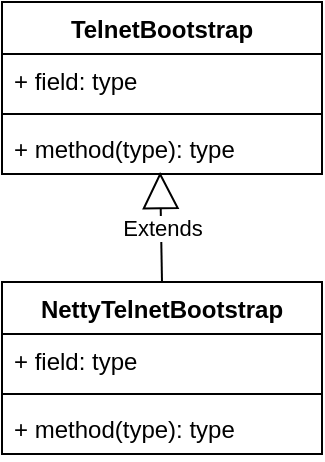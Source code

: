 <mxfile version="13.9.8" type="device"><diagram id="MrUoNaxsnUc967TiyEvW" name="第 1 页"><mxGraphModel dx="1186" dy="591" grid="1" gridSize="10" guides="1" tooltips="1" connect="1" arrows="1" fold="1" page="1" pageScale="1" pageWidth="33000" pageHeight="46810" math="0" shadow="0"><root><mxCell id="0"/><mxCell id="1" parent="0"/><mxCell id="-2sbWNMy5-JLKZVDwv7R-1" value="TelnetBootstrap" style="swimlane;fontStyle=1;align=center;verticalAlign=top;childLayout=stackLayout;horizontal=1;startSize=26;horizontalStack=0;resizeParent=1;resizeParentMax=0;resizeLast=0;collapsible=1;marginBottom=0;" vertex="1" parent="1"><mxGeometry x="490" y="190" width="160" height="86" as="geometry"/></mxCell><mxCell id="-2sbWNMy5-JLKZVDwv7R-2" value="+ field: type" style="text;strokeColor=none;fillColor=none;align=left;verticalAlign=top;spacingLeft=4;spacingRight=4;overflow=hidden;rotatable=0;points=[[0,0.5],[1,0.5]];portConstraint=eastwest;" vertex="1" parent="-2sbWNMy5-JLKZVDwv7R-1"><mxGeometry y="26" width="160" height="26" as="geometry"/></mxCell><mxCell id="-2sbWNMy5-JLKZVDwv7R-3" value="" style="line;strokeWidth=1;fillColor=none;align=left;verticalAlign=middle;spacingTop=-1;spacingLeft=3;spacingRight=3;rotatable=0;labelPosition=right;points=[];portConstraint=eastwest;" vertex="1" parent="-2sbWNMy5-JLKZVDwv7R-1"><mxGeometry y="52" width="160" height="8" as="geometry"/></mxCell><mxCell id="-2sbWNMy5-JLKZVDwv7R-4" value="+ method(type): type" style="text;strokeColor=none;fillColor=none;align=left;verticalAlign=top;spacingLeft=4;spacingRight=4;overflow=hidden;rotatable=0;points=[[0,0.5],[1,0.5]];portConstraint=eastwest;" vertex="1" parent="-2sbWNMy5-JLKZVDwv7R-1"><mxGeometry y="60" width="160" height="26" as="geometry"/></mxCell><mxCell id="-2sbWNMy5-JLKZVDwv7R-5" value="NettyTelnetBootstrap" style="swimlane;fontStyle=1;align=center;verticalAlign=top;childLayout=stackLayout;horizontal=1;startSize=26;horizontalStack=0;resizeParent=1;resizeParentMax=0;resizeLast=0;collapsible=1;marginBottom=0;" vertex="1" parent="1"><mxGeometry x="490" y="330" width="160" height="86" as="geometry"/></mxCell><mxCell id="-2sbWNMy5-JLKZVDwv7R-9" value="Extends" style="endArrow=block;endSize=16;endFill=0;html=1;entryX=0.494;entryY=0.962;entryDx=0;entryDy=0;entryPerimeter=0;" edge="1" parent="-2sbWNMy5-JLKZVDwv7R-5" target="-2sbWNMy5-JLKZVDwv7R-4"><mxGeometry width="160" relative="1" as="geometry"><mxPoint x="80" as="sourcePoint"/><mxPoint x="240" as="targetPoint"/></mxGeometry></mxCell><mxCell id="-2sbWNMy5-JLKZVDwv7R-6" value="+ field: type" style="text;strokeColor=none;fillColor=none;align=left;verticalAlign=top;spacingLeft=4;spacingRight=4;overflow=hidden;rotatable=0;points=[[0,0.5],[1,0.5]];portConstraint=eastwest;" vertex="1" parent="-2sbWNMy5-JLKZVDwv7R-5"><mxGeometry y="26" width="160" height="26" as="geometry"/></mxCell><mxCell id="-2sbWNMy5-JLKZVDwv7R-7" value="" style="line;strokeWidth=1;fillColor=none;align=left;verticalAlign=middle;spacingTop=-1;spacingLeft=3;spacingRight=3;rotatable=0;labelPosition=right;points=[];portConstraint=eastwest;" vertex="1" parent="-2sbWNMy5-JLKZVDwv7R-5"><mxGeometry y="52" width="160" height="8" as="geometry"/></mxCell><mxCell id="-2sbWNMy5-JLKZVDwv7R-8" value="+ method(type): type" style="text;strokeColor=none;fillColor=none;align=left;verticalAlign=top;spacingLeft=4;spacingRight=4;overflow=hidden;rotatable=0;points=[[0,0.5],[1,0.5]];portConstraint=eastwest;" vertex="1" parent="-2sbWNMy5-JLKZVDwv7R-5"><mxGeometry y="60" width="160" height="26" as="geometry"/></mxCell></root></mxGraphModel></diagram></mxfile>